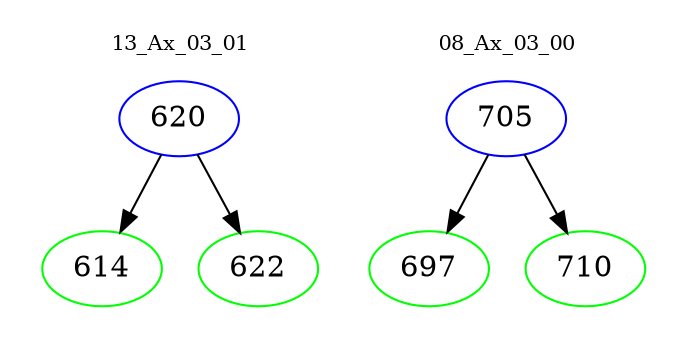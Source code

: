 digraph{
subgraph cluster_0 {
color = white
label = "13_Ax_03_01";
fontsize=10;
T0_620 [label="620", color="blue"]
T0_620 -> T0_614 [color="black"]
T0_614 [label="614", color="green"]
T0_620 -> T0_622 [color="black"]
T0_622 [label="622", color="green"]
}
subgraph cluster_1 {
color = white
label = "08_Ax_03_00";
fontsize=10;
T1_705 [label="705", color="blue"]
T1_705 -> T1_697 [color="black"]
T1_697 [label="697", color="green"]
T1_705 -> T1_710 [color="black"]
T1_710 [label="710", color="green"]
}
}
